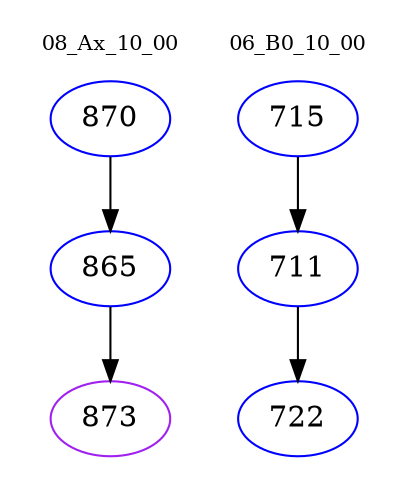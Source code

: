 digraph{
subgraph cluster_0 {
color = white
label = "08_Ax_10_00";
fontsize=10;
T0_870 [label="870", color="blue"]
T0_870 -> T0_865 [color="black"]
T0_865 [label="865", color="blue"]
T0_865 -> T0_873 [color="black"]
T0_873 [label="873", color="purple"]
}
subgraph cluster_1 {
color = white
label = "06_B0_10_00";
fontsize=10;
T1_715 [label="715", color="blue"]
T1_715 -> T1_711 [color="black"]
T1_711 [label="711", color="blue"]
T1_711 -> T1_722 [color="black"]
T1_722 [label="722", color="blue"]
}
}
